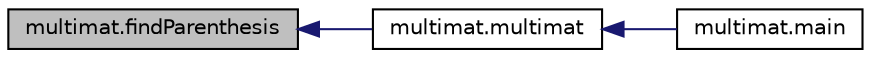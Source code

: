 digraph G
{
  edge [fontname="Helvetica",fontsize="10",labelfontname="Helvetica",labelfontsize="10"];
  node [fontname="Helvetica",fontsize="10",shape=record];
  rankdir="LR";
  Node1 [label="multimat.findParenthesis",height=0.2,width=0.4,color="black", fillcolor="grey75", style="filled" fontcolor="black"];
  Node1 -> Node2 [dir="back",color="midnightblue",fontsize="10",style="solid"];
  Node2 [label="multimat.multimat",height=0.2,width=0.4,color="black", fillcolor="white", style="filled",URL="$dd/dc8/classmultimat.html#ae17afee93e09cfe76e4f5f69324b9684"];
  Node2 -> Node3 [dir="back",color="midnightblue",fontsize="10",style="solid"];
  Node3 [label="multimat.main",height=0.2,width=0.4,color="black", fillcolor="white", style="filled",URL="$dd/dc8/classmultimat.html#a0eae78cf845720d17410c4f2389b7401"];
}
